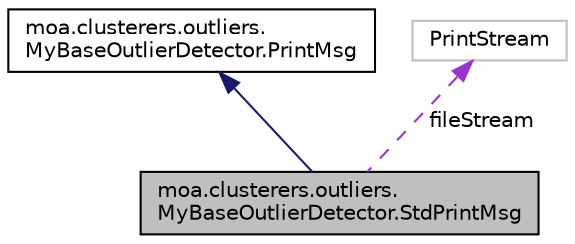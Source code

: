 digraph "moa.clusterers.outliers.MyBaseOutlierDetector.StdPrintMsg"
{
 // LATEX_PDF_SIZE
  edge [fontname="Helvetica",fontsize="10",labelfontname="Helvetica",labelfontsize="10"];
  node [fontname="Helvetica",fontsize="10",shape=record];
  Node1 [label="moa.clusterers.outliers.\lMyBaseOutlierDetector.StdPrintMsg",height=0.2,width=0.4,color="black", fillcolor="grey75", style="filled", fontcolor="black",tooltip=" "];
  Node2 -> Node1 [dir="back",color="midnightblue",fontsize="10",style="solid"];
  Node2 [label="moa.clusterers.outliers.\lMyBaseOutlierDetector.PrintMsg",height=0.2,width=0.4,color="black", fillcolor="white", style="filled",URL="$interfacemoa_1_1clusterers_1_1outliers_1_1_my_base_outlier_detector_1_1_print_msg.html",tooltip=" "];
  Node3 -> Node1 [dir="back",color="darkorchid3",fontsize="10",style="dashed",label=" fileStream" ];
  Node3 [label="PrintStream",height=0.2,width=0.4,color="grey75", fillcolor="white", style="filled",tooltip=" "];
}
